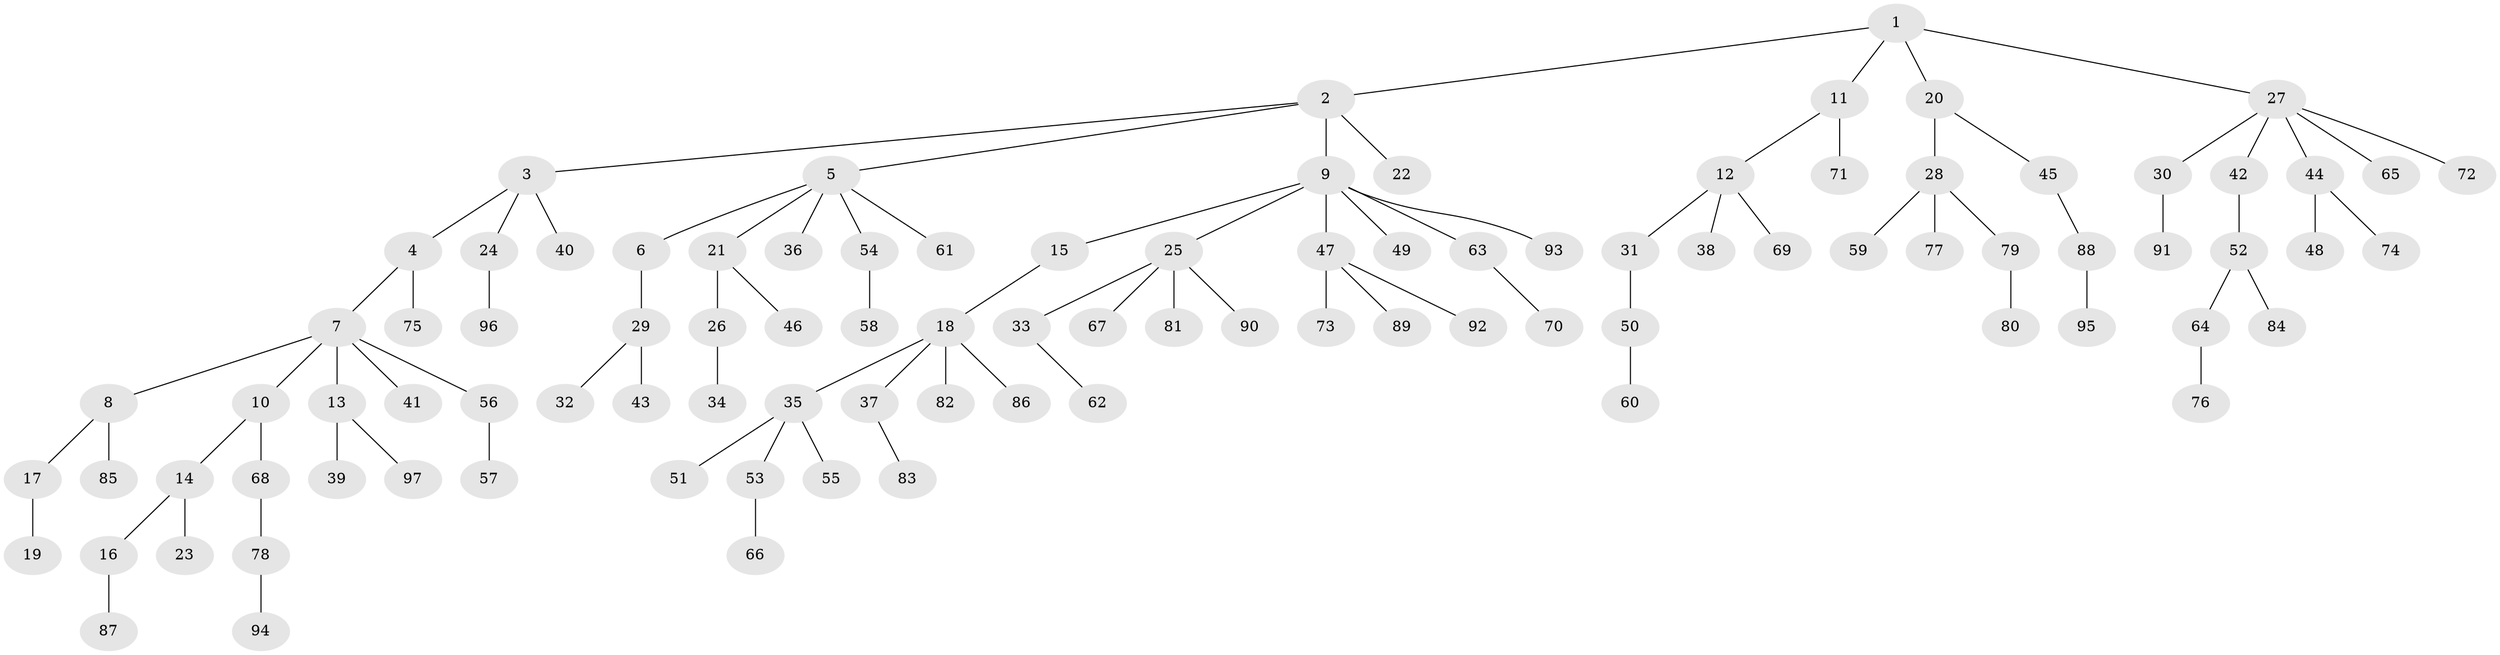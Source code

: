 // Generated by graph-tools (version 1.1) at 2025/53/03/09/25 04:53:58]
// undirected, 97 vertices, 96 edges
graph export_dot {
graph [start="1"]
  node [color=gray90,style=filled];
  1;
  2;
  3;
  4;
  5;
  6;
  7;
  8;
  9;
  10;
  11;
  12;
  13;
  14;
  15;
  16;
  17;
  18;
  19;
  20;
  21;
  22;
  23;
  24;
  25;
  26;
  27;
  28;
  29;
  30;
  31;
  32;
  33;
  34;
  35;
  36;
  37;
  38;
  39;
  40;
  41;
  42;
  43;
  44;
  45;
  46;
  47;
  48;
  49;
  50;
  51;
  52;
  53;
  54;
  55;
  56;
  57;
  58;
  59;
  60;
  61;
  62;
  63;
  64;
  65;
  66;
  67;
  68;
  69;
  70;
  71;
  72;
  73;
  74;
  75;
  76;
  77;
  78;
  79;
  80;
  81;
  82;
  83;
  84;
  85;
  86;
  87;
  88;
  89;
  90;
  91;
  92;
  93;
  94;
  95;
  96;
  97;
  1 -- 2;
  1 -- 11;
  1 -- 20;
  1 -- 27;
  2 -- 3;
  2 -- 5;
  2 -- 9;
  2 -- 22;
  3 -- 4;
  3 -- 24;
  3 -- 40;
  4 -- 7;
  4 -- 75;
  5 -- 6;
  5 -- 21;
  5 -- 36;
  5 -- 54;
  5 -- 61;
  6 -- 29;
  7 -- 8;
  7 -- 10;
  7 -- 13;
  7 -- 41;
  7 -- 56;
  8 -- 17;
  8 -- 85;
  9 -- 15;
  9 -- 25;
  9 -- 47;
  9 -- 49;
  9 -- 63;
  9 -- 93;
  10 -- 14;
  10 -- 68;
  11 -- 12;
  11 -- 71;
  12 -- 31;
  12 -- 38;
  12 -- 69;
  13 -- 39;
  13 -- 97;
  14 -- 16;
  14 -- 23;
  15 -- 18;
  16 -- 87;
  17 -- 19;
  18 -- 35;
  18 -- 37;
  18 -- 82;
  18 -- 86;
  20 -- 28;
  20 -- 45;
  21 -- 26;
  21 -- 46;
  24 -- 96;
  25 -- 33;
  25 -- 67;
  25 -- 81;
  25 -- 90;
  26 -- 34;
  27 -- 30;
  27 -- 42;
  27 -- 44;
  27 -- 65;
  27 -- 72;
  28 -- 59;
  28 -- 77;
  28 -- 79;
  29 -- 32;
  29 -- 43;
  30 -- 91;
  31 -- 50;
  33 -- 62;
  35 -- 51;
  35 -- 53;
  35 -- 55;
  37 -- 83;
  42 -- 52;
  44 -- 48;
  44 -- 74;
  45 -- 88;
  47 -- 73;
  47 -- 89;
  47 -- 92;
  50 -- 60;
  52 -- 64;
  52 -- 84;
  53 -- 66;
  54 -- 58;
  56 -- 57;
  63 -- 70;
  64 -- 76;
  68 -- 78;
  78 -- 94;
  79 -- 80;
  88 -- 95;
}
